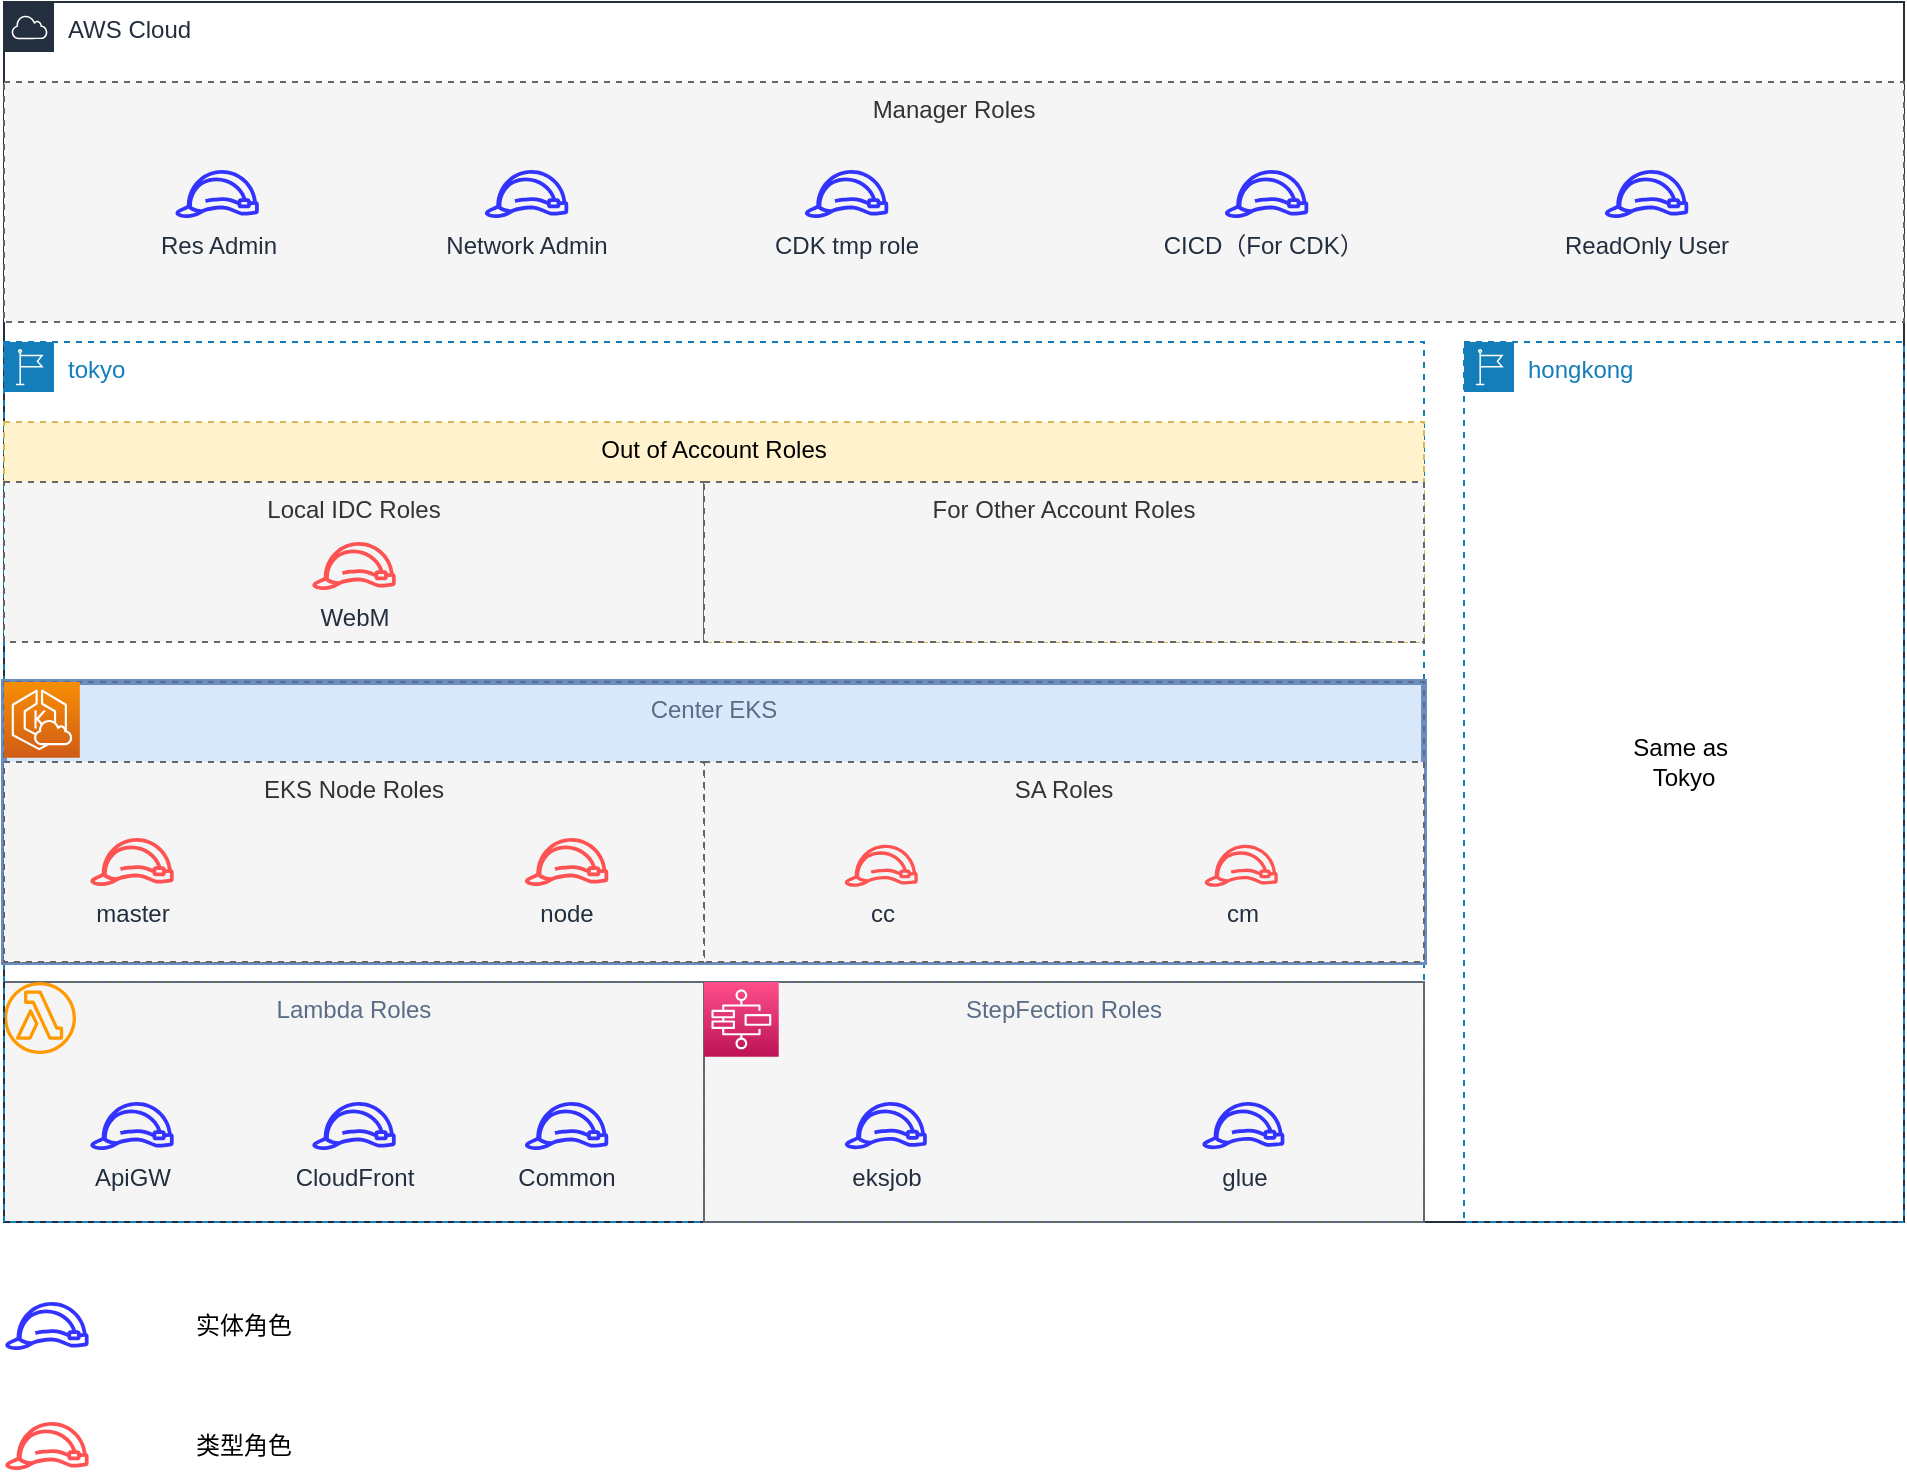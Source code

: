 <mxfile version="14.9.9" type="github">
  <diagram id="_ab6dgdThldjEGh3CqA9" name="Page-1">
    <mxGraphModel dx="946" dy="557" grid="1" gridSize="10" guides="1" tooltips="1" connect="1" arrows="1" fold="1" page="1" pageScale="1" pageWidth="827" pageHeight="1169" math="0" shadow="0">
      <root>
        <mxCell id="0" />
        <mxCell id="1" parent="0" />
        <mxCell id="8cmGByFUG1ANWIB9UwVD-14" value="" style="group;fillColor=#f5f5f5;strokeColor=#666666;fontColor=#333333;" parent="1" vertex="1" connectable="0">
          <mxGeometry x="60" y="690" width="350" height="120" as="geometry" />
        </mxCell>
        <mxCell id="8cmGByFUG1ANWIB9UwVD-5" value="Lambda Roles" style="fillColor=none;strokeColor=#5A6C86;dashed=1;verticalAlign=top;fontStyle=0;fontColor=#5A6C86;" parent="8cmGByFUG1ANWIB9UwVD-14" vertex="1">
          <mxGeometry width="350" height="120" as="geometry" />
        </mxCell>
        <mxCell id="8cmGByFUG1ANWIB9UwVD-9" value="" style="outlineConnect=0;fontColor=#232F3E;gradientColor=none;fillColor=#FF9900;strokeColor=none;dashed=0;verticalLabelPosition=bottom;verticalAlign=top;align=center;html=1;fontSize=12;fontStyle=0;aspect=fixed;pointerEvents=1;shape=mxgraph.aws4.lambda_function;" parent="8cmGByFUG1ANWIB9UwVD-14" vertex="1">
          <mxGeometry width="36" height="36" as="geometry" />
        </mxCell>
        <mxCell id="8cmGByFUG1ANWIB9UwVD-1" value="AWS Cloud" style="points=[[0,0],[0.25,0],[0.5,0],[0.75,0],[1,0],[1,0.25],[1,0.5],[1,0.75],[1,1],[0.75,1],[0.5,1],[0.25,1],[0,1],[0,0.75],[0,0.5],[0,0.25]];outlineConnect=0;gradientColor=none;html=1;whiteSpace=wrap;fontSize=12;fontStyle=0;shape=mxgraph.aws4.group;grIcon=mxgraph.aws4.group_aws_cloud;strokeColor=#232F3E;fillColor=none;verticalAlign=top;align=left;spacingLeft=30;fontColor=#232F3E;dashed=0;" parent="1" vertex="1">
          <mxGeometry x="60" y="200" width="950" height="610" as="geometry" />
        </mxCell>
        <mxCell id="8cmGByFUG1ANWIB9UwVD-2" value="tokyo" style="points=[[0,0],[0.25,0],[0.5,0],[0.75,0],[1,0],[1,0.25],[1,0.5],[1,0.75],[1,1],[0.75,1],[0.5,1],[0.25,1],[0,1],[0,0.75],[0,0.5],[0,0.25]];outlineConnect=0;gradientColor=none;html=1;whiteSpace=wrap;fontSize=12;fontStyle=0;shape=mxgraph.aws4.group;grIcon=mxgraph.aws4.group_region;strokeColor=#147EBA;fillColor=none;verticalAlign=top;align=left;spacingLeft=30;fontColor=#147EBA;dashed=1;" parent="1" vertex="1">
          <mxGeometry x="60" y="370" width="710" height="440" as="geometry" />
        </mxCell>
        <mxCell id="8cmGByFUG1ANWIB9UwVD-19" value="" style="group;strokeWidth=3;fillColor=#dae8fc;strokeColor=#6c8ebf;" parent="1" vertex="1" connectable="0">
          <mxGeometry x="60" y="540" width="710" height="140" as="geometry" />
        </mxCell>
        <mxCell id="8cmGByFUG1ANWIB9UwVD-20" value="Center EKS" style="fillColor=none;strokeColor=#5A6C86;dashed=1;verticalAlign=top;fontStyle=0;fontColor=#5A6C86;" parent="8cmGByFUG1ANWIB9UwVD-19" vertex="1">
          <mxGeometry width="710" height="140" as="geometry" />
        </mxCell>
        <mxCell id="8cmGByFUG1ANWIB9UwVD-22" value="" style="points=[[0,0,0],[0.25,0,0],[0.5,0,0],[0.75,0,0],[1,0,0],[0,1,0],[0.25,1,0],[0.5,1,0],[0.75,1,0],[1,1,0],[0,0.25,0],[0,0.5,0],[0,0.75,0],[1,0.25,0],[1,0.5,0],[1,0.75,0]];outlineConnect=0;fontColor=#232F3E;gradientColor=#F78E04;gradientDirection=north;fillColor=#D05C17;strokeColor=#ffffff;dashed=0;verticalLabelPosition=bottom;verticalAlign=top;align=center;html=1;fontSize=12;fontStyle=0;aspect=fixed;shape=mxgraph.aws4.resourceIcon;resIcon=mxgraph.aws4.eks_cloud;" parent="8cmGByFUG1ANWIB9UwVD-19" vertex="1">
          <mxGeometry width="37.917" height="37.917" as="geometry" />
        </mxCell>
        <mxCell id="8cmGByFUG1ANWIB9UwVD-30" value="SA Roles" style="dashed=1;verticalAlign=top;fontStyle=0;fillColor=#f5f5f5;strokeColor=#666666;fontColor=#333333;" parent="8cmGByFUG1ANWIB9UwVD-19" vertex="1">
          <mxGeometry x="350" y="40" width="360" height="100" as="geometry" />
        </mxCell>
        <mxCell id="8cmGByFUG1ANWIB9UwVD-16" value="cc" style="outlineConnect=0;fontColor=#232F3E;gradientColor=none;fillColor=#FF5252;strokeColor=none;dashed=0;verticalLabelPosition=bottom;verticalAlign=top;align=center;html=1;fontSize=12;fontStyle=0;aspect=fixed;pointerEvents=1;shape=mxgraph.aws4.role;" parent="8cmGByFUG1ANWIB9UwVD-19" vertex="1">
          <mxGeometry x="420" y="81.375" width="37.231" height="21" as="geometry" />
        </mxCell>
        <mxCell id="8cmGByFUG1ANWIB9UwVD-17" value="cm" style="outlineConnect=0;fontColor=#232F3E;gradientColor=none;fillColor=#FF5252;strokeColor=none;dashed=0;verticalLabelPosition=bottom;verticalAlign=top;align=center;html=1;fontSize=12;fontStyle=0;aspect=fixed;pointerEvents=1;shape=mxgraph.aws4.role;" parent="8cmGByFUG1ANWIB9UwVD-19" vertex="1">
          <mxGeometry x="600" y="81.375" width="37.231" height="21" as="geometry" />
        </mxCell>
        <mxCell id="8cmGByFUG1ANWIB9UwVD-3" value="hongkong" style="points=[[0,0],[0.25,0],[0.5,0],[0.75,0],[1,0],[1,0.25],[1,0.5],[1,0.75],[1,1],[0.75,1],[0.5,1],[0.25,1],[0,1],[0,0.75],[0,0.5],[0,0.25]];outlineConnect=0;gradientColor=none;html=1;whiteSpace=wrap;fontSize=12;fontStyle=0;shape=mxgraph.aws4.group;grIcon=mxgraph.aws4.group_region;strokeColor=#147EBA;fillColor=none;verticalAlign=top;align=left;spacingLeft=30;fontColor=#147EBA;dashed=1;" parent="1" vertex="1">
          <mxGeometry x="790" y="370" width="220" height="440" as="geometry" />
        </mxCell>
        <mxCell id="8cmGByFUG1ANWIB9UwVD-11" value="ApiGW" style="outlineConnect=0;fontColor=#232F3E;gradientColor=none;strokeColor=none;dashed=0;verticalLabelPosition=bottom;verticalAlign=top;align=center;html=1;fontSize=12;fontStyle=0;aspect=fixed;pointerEvents=1;shape=mxgraph.aws4.role;fillColor=#3333FF;" parent="1" vertex="1">
          <mxGeometry x="102.72" y="750" width="42.55" height="24" as="geometry" />
        </mxCell>
        <mxCell id="8cmGByFUG1ANWIB9UwVD-12" value="CloudFront" style="outlineConnect=0;fontColor=#232F3E;gradientColor=none;strokeColor=none;dashed=0;verticalLabelPosition=bottom;verticalAlign=top;align=center;html=1;fontSize=12;fontStyle=0;aspect=fixed;pointerEvents=1;shape=mxgraph.aws4.role;fillColor=#3333FF;" parent="1" vertex="1">
          <mxGeometry x="213.72" y="750" width="42.55" height="24" as="geometry" />
        </mxCell>
        <mxCell id="8cmGByFUG1ANWIB9UwVD-13" value="Common" style="outlineConnect=0;fontColor=#232F3E;gradientColor=none;strokeColor=none;dashed=0;verticalLabelPosition=bottom;verticalAlign=top;align=center;html=1;fontSize=12;fontStyle=0;aspect=fixed;pointerEvents=1;shape=mxgraph.aws4.role;fillColor=#3333FF;" parent="1" vertex="1">
          <mxGeometry x="320" y="750" width="42.55" height="24" as="geometry" />
        </mxCell>
        <mxCell id="8cmGByFUG1ANWIB9UwVD-23" value="" style="group;fillColor=#f5f5f5;strokeColor=#666666;fontColor=#333333;" parent="1" vertex="1" connectable="0">
          <mxGeometry x="410" y="690" width="360" height="120" as="geometry" />
        </mxCell>
        <mxCell id="8cmGByFUG1ANWIB9UwVD-24" value="StepFection Roles" style="fillColor=none;strokeColor=#5A6C86;dashed=1;verticalAlign=top;fontStyle=0;fontColor=#5A6C86;" parent="8cmGByFUG1ANWIB9UwVD-23" vertex="1">
          <mxGeometry width="360.0" height="120" as="geometry" />
        </mxCell>
        <mxCell id="8cmGByFUG1ANWIB9UwVD-29" value="" style="points=[[0,0,0],[0.25,0,0],[0.5,0,0],[0.75,0,0],[1,0,0],[0,1,0],[0.25,1,0],[0.5,1,0],[0.75,1,0],[1,1,0],[0,0.25,0],[0,0.5,0],[0,0.75,0],[1,0.25,0],[1,0.5,0],[1,0.75,0]];outlineConnect=0;fontColor=#232F3E;gradientColor=#FF4F8B;gradientDirection=north;fillColor=#BC1356;strokeColor=#ffffff;dashed=0;verticalLabelPosition=bottom;verticalAlign=top;align=center;html=1;fontSize=12;fontStyle=0;aspect=fixed;shape=mxgraph.aws4.resourceIcon;resIcon=mxgraph.aws4.step_functions;" parent="8cmGByFUG1ANWIB9UwVD-23" vertex="1">
          <mxGeometry width="37.36" height="37.36" as="geometry" />
        </mxCell>
        <mxCell id="8cmGByFUG1ANWIB9UwVD-27" value="glue" style="outlineConnect=0;fontColor=#232F3E;gradientColor=none;strokeColor=none;dashed=0;verticalLabelPosition=bottom;verticalAlign=top;align=center;html=1;fontSize=12;fontStyle=0;aspect=fixed;pointerEvents=1;shape=mxgraph.aws4.role;fillColor=#3333FF;" parent="8cmGByFUG1ANWIB9UwVD-23" vertex="1">
          <mxGeometry x="248.764" y="60" width="41.833" height="23.596" as="geometry" />
        </mxCell>
        <mxCell id="8cmGByFUG1ANWIB9UwVD-26" value="eksjob" style="outlineConnect=0;fontColor=#232F3E;gradientColor=none;strokeColor=none;dashed=0;verticalLabelPosition=bottom;verticalAlign=top;align=center;html=1;fontSize=12;fontStyle=0;aspect=fixed;pointerEvents=1;shape=mxgraph.aws4.role;fillColor=#3333FF;" parent="8cmGByFUG1ANWIB9UwVD-23" vertex="1">
          <mxGeometry x="70.004" y="60" width="41.833" height="23.596" as="geometry" />
        </mxCell>
        <mxCell id="8cmGByFUG1ANWIB9UwVD-31" value="EKS Node Roles" style="dashed=1;verticalAlign=top;fontStyle=0;fillColor=#f5f5f5;strokeColor=#666666;fontColor=#333333;" parent="1" vertex="1">
          <mxGeometry x="60" y="580" width="350" height="100" as="geometry" />
        </mxCell>
        <mxCell id="8cmGByFUG1ANWIB9UwVD-32" value="master" style="outlineConnect=0;fontColor=#232F3E;gradientColor=none;fillColor=#FF5252;strokeColor=none;dashed=0;verticalLabelPosition=bottom;verticalAlign=top;align=center;html=1;fontSize=12;fontStyle=0;aspect=fixed;pointerEvents=1;shape=mxgraph.aws4.role;" parent="1" vertex="1">
          <mxGeometry x="102.72" y="618" width="42.55" height="24" as="geometry" />
        </mxCell>
        <mxCell id="8cmGByFUG1ANWIB9UwVD-35" value="Manager Roles" style="fillColor=#f5f5f5;strokeColor=#666666;dashed=1;verticalAlign=top;fontStyle=0;fontColor=#333333;" parent="1" vertex="1">
          <mxGeometry x="60" y="240" width="950" height="120" as="geometry" />
        </mxCell>
        <mxCell id="8cmGByFUG1ANWIB9UwVD-36" value="Out of Account Roles&#xa;" style="fillColor=#fff2cc;strokeColor=#d6b656;dashed=1;verticalAlign=top;fontStyle=0;" parent="1" vertex="1">
          <mxGeometry x="60" y="410" width="710" height="110" as="geometry" />
        </mxCell>
        <mxCell id="8cmGByFUG1ANWIB9UwVD-37" value="Res Admin" style="outlineConnect=0;fontColor=#232F3E;gradientColor=none;strokeColor=none;dashed=0;verticalLabelPosition=bottom;verticalAlign=top;align=center;html=1;fontSize=12;fontStyle=0;aspect=fixed;pointerEvents=1;shape=mxgraph.aws4.role;fillColor=#3333FF;" parent="1" vertex="1">
          <mxGeometry x="145.27" y="284" width="42.55" height="24" as="geometry" />
        </mxCell>
        <mxCell id="8cmGByFUG1ANWIB9UwVD-38" value="Network Admin" style="outlineConnect=0;fontColor=#232F3E;gradientColor=none;strokeColor=none;dashed=0;verticalLabelPosition=bottom;verticalAlign=top;align=center;html=1;fontSize=12;fontStyle=0;aspect=fixed;pointerEvents=1;shape=mxgraph.aws4.role;fillColor=#3333FF;" parent="1" vertex="1">
          <mxGeometry x="300" y="284" width="42.55" height="24" as="geometry" />
        </mxCell>
        <mxCell id="8cmGByFUG1ANWIB9UwVD-39" value="ReadOnly User" style="outlineConnect=0;fontColor=#232F3E;gradientColor=none;strokeColor=none;dashed=0;verticalLabelPosition=bottom;verticalAlign=top;align=center;html=1;fontSize=12;fontStyle=0;aspect=fixed;pointerEvents=1;shape=mxgraph.aws4.role;fillColor=#3333FF;" parent="1" vertex="1">
          <mxGeometry x="860" y="284" width="42.55" height="24" as="geometry" />
        </mxCell>
        <mxCell id="8cmGByFUG1ANWIB9UwVD-41" value="Local IDC Roles" style="fillColor=#f5f5f5;strokeColor=#666666;dashed=1;verticalAlign=top;fontStyle=0;fontColor=#333333;" parent="1" vertex="1">
          <mxGeometry x="60" y="440" width="350" height="80" as="geometry" />
        </mxCell>
        <mxCell id="8cmGByFUG1ANWIB9UwVD-40" value="WebM" style="outlineConnect=0;fontColor=#232F3E;gradientColor=none;fillColor=#FF5252;strokeColor=none;dashed=0;verticalLabelPosition=bottom;verticalAlign=top;align=center;html=1;fontSize=12;fontStyle=0;aspect=fixed;pointerEvents=1;shape=mxgraph.aws4.role;" parent="1" vertex="1">
          <mxGeometry x="213.72" y="470" width="42.55" height="24" as="geometry" />
        </mxCell>
        <mxCell id="8cmGByFUG1ANWIB9UwVD-42" value="For Other Account Roles" style="fillColor=#f5f5f5;strokeColor=#666666;dashed=1;verticalAlign=top;fontStyle=0;fontColor=#333333;" parent="1" vertex="1">
          <mxGeometry x="410" y="440" width="360" height="80" as="geometry" />
        </mxCell>
        <mxCell id="8cmGByFUG1ANWIB9UwVD-45" value="Same as&amp;nbsp; Tokyo" style="text;html=1;strokeColor=none;fillColor=none;align=center;verticalAlign=middle;whiteSpace=wrap;rounded=0;" parent="1" vertex="1">
          <mxGeometry x="860" y="547.5" width="80" height="65" as="geometry" />
        </mxCell>
        <mxCell id="8cmGByFUG1ANWIB9UwVD-47" value="node" style="outlineConnect=0;fontColor=#232F3E;gradientColor=none;fillColor=#FF5252;strokeColor=none;dashed=0;verticalLabelPosition=bottom;verticalAlign=top;align=center;html=1;fontSize=12;fontStyle=0;aspect=fixed;pointerEvents=1;shape=mxgraph.aws4.role;" parent="1" vertex="1">
          <mxGeometry x="320" y="618" width="42.55" height="24" as="geometry" />
        </mxCell>
        <mxCell id="8cmGByFUG1ANWIB9UwVD-48" value="" style="outlineConnect=0;fontColor=#232F3E;gradientColor=none;strokeColor=none;dashed=0;verticalLabelPosition=bottom;verticalAlign=top;align=center;html=1;fontSize=12;fontStyle=0;aspect=fixed;pointerEvents=1;shape=mxgraph.aws4.role;fillColor=#3333FF;" parent="1" vertex="1">
          <mxGeometry x="60.17" y="850" width="42.55" height="24" as="geometry" />
        </mxCell>
        <mxCell id="8cmGByFUG1ANWIB9UwVD-49" value="" style="outlineConnect=0;fontColor=#232F3E;gradientColor=none;fillColor=#FF5252;strokeColor=none;dashed=0;verticalLabelPosition=bottom;verticalAlign=top;align=center;html=1;fontSize=12;fontStyle=0;aspect=fixed;pointerEvents=1;shape=mxgraph.aws4.role;" parent="1" vertex="1">
          <mxGeometry x="60.17" y="910" width="42.55" height="24" as="geometry" />
        </mxCell>
        <mxCell id="8cmGByFUG1ANWIB9UwVD-50" value="实体角色" style="text;html=1;strokeColor=none;fillColor=none;align=center;verticalAlign=middle;whiteSpace=wrap;rounded=0;" parent="1" vertex="1">
          <mxGeometry x="140" y="854" width="80" height="16" as="geometry" />
        </mxCell>
        <mxCell id="8cmGByFUG1ANWIB9UwVD-51" value="类型角色" style="text;html=1;strokeColor=none;fillColor=none;align=center;verticalAlign=middle;whiteSpace=wrap;rounded=0;" parent="1" vertex="1">
          <mxGeometry x="140" y="914" width="80" height="16" as="geometry" />
        </mxCell>
        <mxCell id="8ZNgRZoQxi_guakOP3_i-2" value="CICD（For CDK）&amp;nbsp;" style="outlineConnect=0;fontColor=#232F3E;gradientColor=none;strokeColor=none;dashed=0;verticalLabelPosition=bottom;verticalAlign=top;align=center;html=1;fontSize=12;fontStyle=0;aspect=fixed;pointerEvents=1;shape=mxgraph.aws4.role;fillColor=#3333FF;" parent="1" vertex="1">
          <mxGeometry x="670" y="284" width="42.55" height="24" as="geometry" />
        </mxCell>
        <mxCell id="8ZNgRZoQxi_guakOP3_i-3" value="CDK tmp role" style="outlineConnect=0;fontColor=#232F3E;gradientColor=none;strokeColor=none;dashed=0;verticalLabelPosition=bottom;verticalAlign=top;align=center;html=1;fontSize=12;fontStyle=0;aspect=fixed;pointerEvents=1;shape=mxgraph.aws4.role;fillColor=#3333FF;" parent="1" vertex="1">
          <mxGeometry x="460" y="284" width="42.55" height="24" as="geometry" />
        </mxCell>
      </root>
    </mxGraphModel>
  </diagram>
</mxfile>
